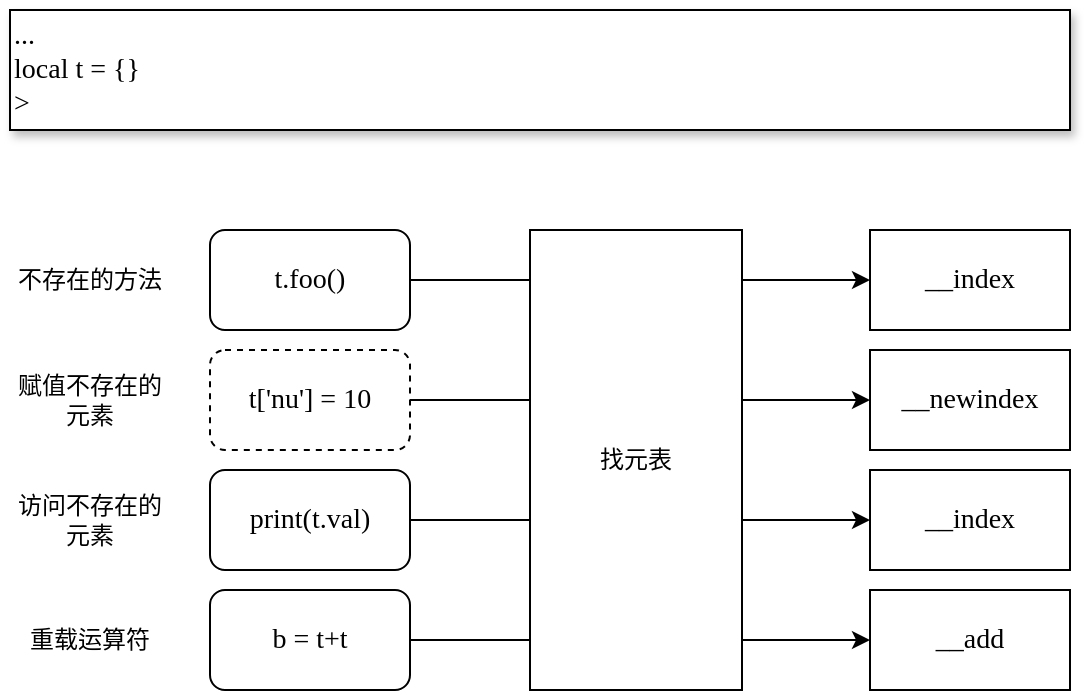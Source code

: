 <mxfile version="23.1.5" type="device">
  <diagram name="第 1 页" id="fCG4wPiDvozYshyLHUEu">
    <mxGraphModel dx="732" dy="559" grid="1" gridSize="10" guides="1" tooltips="1" connect="1" arrows="1" fold="1" page="1" pageScale="1" pageWidth="827" pageHeight="1169" math="0" shadow="0">
      <root>
        <mxCell id="0" />
        <mxCell id="1" parent="0" />
        <mxCell id="u-CXdGGWJtKEq46qbfQG-1" value="&lt;font style=&quot;font-size: 14px;&quot; face=&quot;Consolas&quot;&gt;...&lt;br&gt;local t = {}&lt;br&gt;&amp;gt;&lt;br&gt;&lt;/font&gt;" style="rounded=0;whiteSpace=wrap;html=1;align=left;glass=0;shadow=1;" vertex="1" parent="1">
          <mxGeometry x="20" y="110" width="530" height="60" as="geometry" />
        </mxCell>
        <mxCell id="u-CXdGGWJtKEq46qbfQG-16" style="edgeStyle=orthogonalEdgeStyle;rounded=0;orthogonalLoop=1;jettySize=auto;html=1;exitX=1;exitY=0.5;exitDx=0;exitDy=0;entryX=0;entryY=0.5;entryDx=0;entryDy=0;" edge="1" parent="1" source="u-CXdGGWJtKEq46qbfQG-2" target="u-CXdGGWJtKEq46qbfQG-8">
          <mxGeometry relative="1" as="geometry" />
        </mxCell>
        <mxCell id="u-CXdGGWJtKEq46qbfQG-2" value="&lt;font style=&quot;font-size: 14px;&quot; face=&quot;Consolas&quot;&gt;t.foo()&lt;/font&gt;" style="rounded=1;whiteSpace=wrap;html=1;" vertex="1" parent="1">
          <mxGeometry x="120" y="220" width="100" height="50" as="geometry" />
        </mxCell>
        <mxCell id="u-CXdGGWJtKEq46qbfQG-19" style="edgeStyle=orthogonalEdgeStyle;rounded=0;orthogonalLoop=1;jettySize=auto;html=1;exitX=1;exitY=0.5;exitDx=0;exitDy=0;entryX=0;entryY=0.5;entryDx=0;entryDy=0;" edge="1" parent="1" source="u-CXdGGWJtKEq46qbfQG-3" target="u-CXdGGWJtKEq46qbfQG-11">
          <mxGeometry relative="1" as="geometry" />
        </mxCell>
        <mxCell id="u-CXdGGWJtKEq46qbfQG-3" value="&lt;font style=&quot;font-size: 14px;&quot; face=&quot;Consolas&quot;&gt;b = t+t&lt;/font&gt;" style="rounded=1;whiteSpace=wrap;html=1;" vertex="1" parent="1">
          <mxGeometry x="120" y="400" width="100" height="50" as="geometry" />
        </mxCell>
        <mxCell id="u-CXdGGWJtKEq46qbfQG-18" style="edgeStyle=orthogonalEdgeStyle;rounded=0;orthogonalLoop=1;jettySize=auto;html=1;exitX=1;exitY=0.5;exitDx=0;exitDy=0;entryX=0;entryY=0.5;entryDx=0;entryDy=0;" edge="1" parent="1" source="u-CXdGGWJtKEq46qbfQG-4" target="u-CXdGGWJtKEq46qbfQG-10">
          <mxGeometry relative="1" as="geometry" />
        </mxCell>
        <mxCell id="u-CXdGGWJtKEq46qbfQG-4" value="&lt;font style=&quot;font-size: 14px;&quot; face=&quot;Consolas&quot;&gt;print(t.val)&lt;/font&gt;" style="rounded=1;whiteSpace=wrap;html=1;" vertex="1" parent="1">
          <mxGeometry x="120" y="340" width="100" height="50" as="geometry" />
        </mxCell>
        <mxCell id="u-CXdGGWJtKEq46qbfQG-17" style="edgeStyle=orthogonalEdgeStyle;rounded=0;orthogonalLoop=1;jettySize=auto;html=1;exitX=1;exitY=0.5;exitDx=0;exitDy=0;entryX=0;entryY=0.5;entryDx=0;entryDy=0;" edge="1" parent="1" source="u-CXdGGWJtKEq46qbfQG-5" target="u-CXdGGWJtKEq46qbfQG-9">
          <mxGeometry relative="1" as="geometry" />
        </mxCell>
        <mxCell id="u-CXdGGWJtKEq46qbfQG-5" value="&lt;font style=&quot;font-size: 14px;&quot; face=&quot;Consolas&quot;&gt;t[&#39;nu&#39;] = 10&lt;/font&gt;" style="rounded=1;whiteSpace=wrap;html=1;dashed=1;" vertex="1" parent="1">
          <mxGeometry x="120" y="280" width="100" height="50" as="geometry" />
        </mxCell>
        <mxCell id="u-CXdGGWJtKEq46qbfQG-6" value="找元表" style="rounded=0;whiteSpace=wrap;html=1;" vertex="1" parent="1">
          <mxGeometry x="280" y="220" width="106" height="230" as="geometry" />
        </mxCell>
        <mxCell id="u-CXdGGWJtKEq46qbfQG-8" value="&lt;font face=&quot;Consolas&quot;&gt;&lt;span style=&quot;font-size: 14px;&quot;&gt;__index&lt;/span&gt;&lt;/font&gt;" style="rounded=0;whiteSpace=wrap;html=1;" vertex="1" parent="1">
          <mxGeometry x="450" y="220" width="100" height="50" as="geometry" />
        </mxCell>
        <mxCell id="u-CXdGGWJtKEq46qbfQG-9" value="&lt;font face=&quot;Consolas&quot;&gt;&lt;span style=&quot;font-size: 14px;&quot;&gt;__newindex&lt;/span&gt;&lt;/font&gt;" style="rounded=0;whiteSpace=wrap;html=1;" vertex="1" parent="1">
          <mxGeometry x="450" y="280" width="100" height="50" as="geometry" />
        </mxCell>
        <mxCell id="u-CXdGGWJtKEq46qbfQG-10" value="&lt;font face=&quot;Consolas&quot;&gt;&lt;span style=&quot;font-size: 14px;&quot;&gt;__index&lt;/span&gt;&lt;/font&gt;" style="rounded=0;whiteSpace=wrap;html=1;" vertex="1" parent="1">
          <mxGeometry x="450" y="340" width="100" height="50" as="geometry" />
        </mxCell>
        <mxCell id="u-CXdGGWJtKEq46qbfQG-11" value="&lt;font face=&quot;Consolas&quot;&gt;&lt;span style=&quot;font-size: 14px;&quot;&gt;__add&lt;/span&gt;&lt;/font&gt;" style="rounded=0;whiteSpace=wrap;html=1;" vertex="1" parent="1">
          <mxGeometry x="450" y="400" width="100" height="50" as="geometry" />
        </mxCell>
        <mxCell id="u-CXdGGWJtKEq46qbfQG-12" value="不存在的方法" style="text;html=1;align=center;verticalAlign=middle;whiteSpace=wrap;rounded=0;" vertex="1" parent="1">
          <mxGeometry x="20" y="230" width="80" height="30" as="geometry" />
        </mxCell>
        <mxCell id="u-CXdGGWJtKEq46qbfQG-13" value="赋值不存在的元素" style="text;html=1;align=center;verticalAlign=middle;whiteSpace=wrap;rounded=0;" vertex="1" parent="1">
          <mxGeometry x="20" y="290" width="80" height="30" as="geometry" />
        </mxCell>
        <mxCell id="u-CXdGGWJtKEq46qbfQG-14" value="访问不存在的元素" style="text;html=1;align=center;verticalAlign=middle;whiteSpace=wrap;rounded=0;" vertex="1" parent="1">
          <mxGeometry x="20" y="350" width="80" height="30" as="geometry" />
        </mxCell>
        <mxCell id="u-CXdGGWJtKEq46qbfQG-15" value="重载运算符" style="text;html=1;align=center;verticalAlign=middle;whiteSpace=wrap;rounded=0;" vertex="1" parent="1">
          <mxGeometry x="20" y="410" width="80" height="30" as="geometry" />
        </mxCell>
      </root>
    </mxGraphModel>
  </diagram>
</mxfile>
